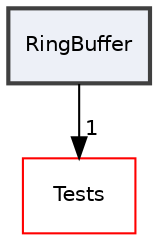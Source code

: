 digraph "RingBuffer"
{
 // LATEX_PDF_SIZE
  edge [fontname="Helvetica",fontsize="10",labelfontname="Helvetica",labelfontsize="10"];
  node [fontname="Helvetica",fontsize="10",shape=record];
  compound=true
  dir_73bdb7dd4141189d9aadb3f49bb5625c [shape=box, label="RingBuffer", style="filled,bold,", fillcolor="#edf0f7", color="grey25", URL="dir_73bdb7dd4141189d9aadb3f49bb5625c.html"];
  dir_33c78a012c8d08979f57a54a07694c46 [shape=box, label="Tests", style="", fillcolor="#edf0f7", color="red", URL="dir_33c78a012c8d08979f57a54a07694c46.html"];
  dir_73bdb7dd4141189d9aadb3f49bb5625c->dir_33c78a012c8d08979f57a54a07694c46 [headlabel="1", labeldistance=1.5 headhref="dir_000023_000040.html"];
}
